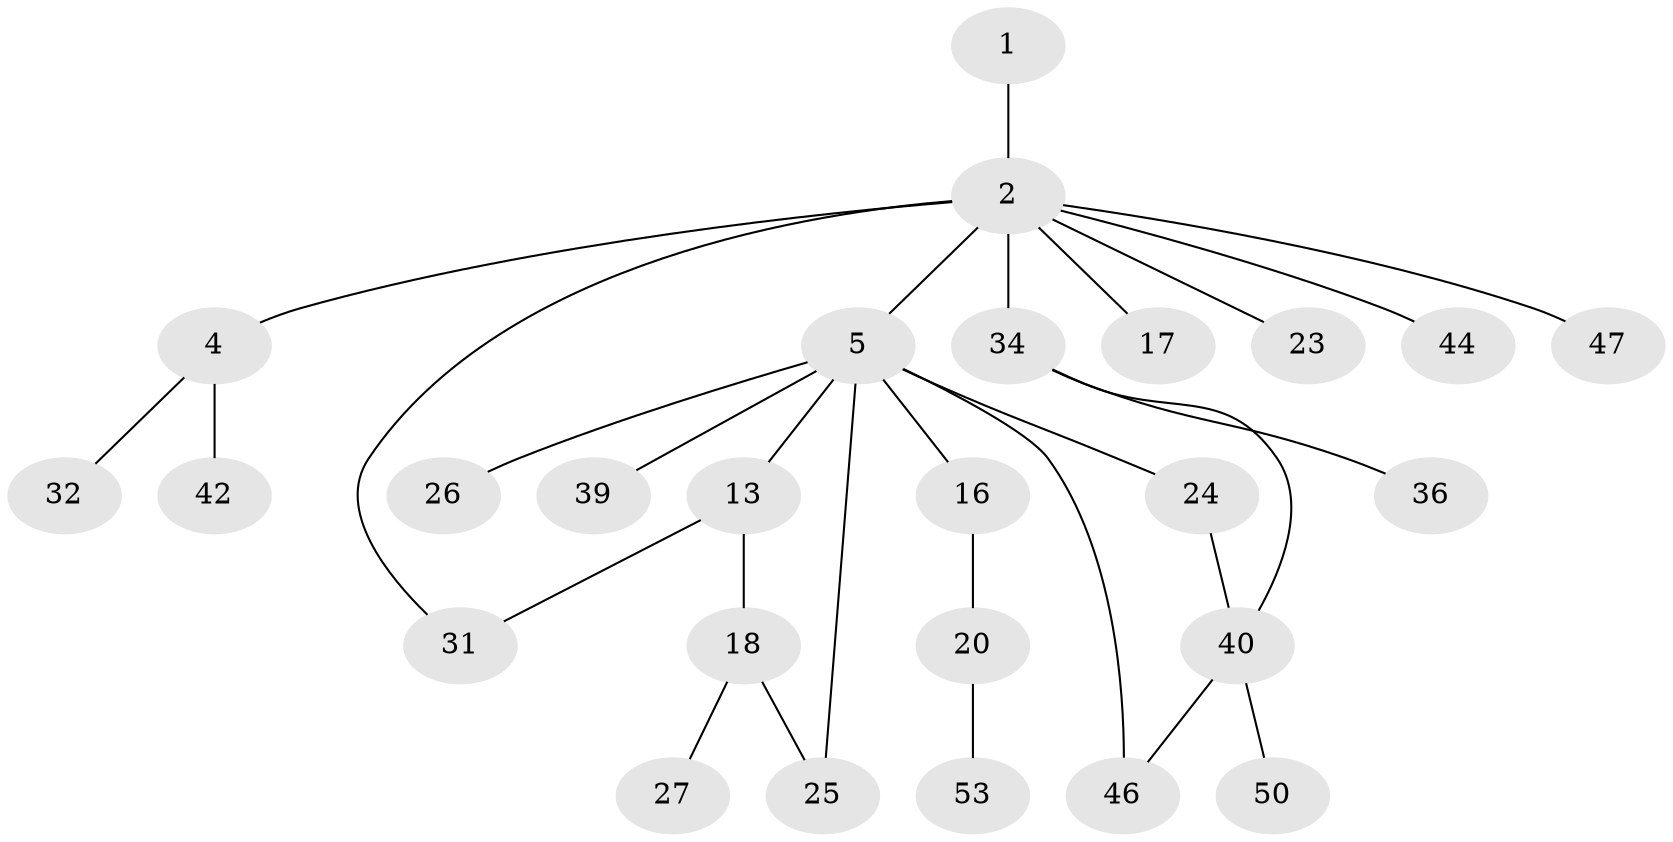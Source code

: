 // original degree distribution, {1: 0.39622641509433965, 4: 0.09433962264150944, 5: 0.03773584905660377, 2: 0.32075471698113206, 7: 0.018867924528301886, 3: 0.11320754716981132, 6: 0.018867924528301886}
// Generated by graph-tools (version 1.1) at 2025/13/03/09/25 04:13:31]
// undirected, 26 vertices, 29 edges
graph export_dot {
graph [start="1"]
  node [color=gray90,style=filled];
  1;
  2 [super="+6+3"];
  4 [super="+28"];
  5 [super="+11+7+10+35+21"];
  13 [super="+41+14"];
  16 [super="+29+19"];
  17;
  18 [super="+30"];
  20;
  23;
  24;
  25 [super="+43"];
  26;
  27;
  31 [super="+33"];
  32;
  34;
  36 [super="+37"];
  39 [super="+45"];
  40;
  42;
  44 [super="+48"];
  46;
  47;
  50 [super="+52"];
  53;
  1 -- 2;
  2 -- 5 [weight=2];
  2 -- 34;
  2 -- 23;
  2 -- 31;
  2 -- 47;
  2 -- 17;
  2 -- 4;
  2 -- 44;
  4 -- 32;
  4 -- 42;
  5 -- 16;
  5 -- 39;
  5 -- 24;
  5 -- 46;
  5 -- 13;
  5 -- 26;
  5 -- 25;
  13 -- 18;
  13 -- 31;
  16 -- 20;
  18 -- 25;
  18 -- 27;
  20 -- 53;
  24 -- 40;
  34 -- 36;
  34 -- 40;
  40 -- 46;
  40 -- 50;
}
